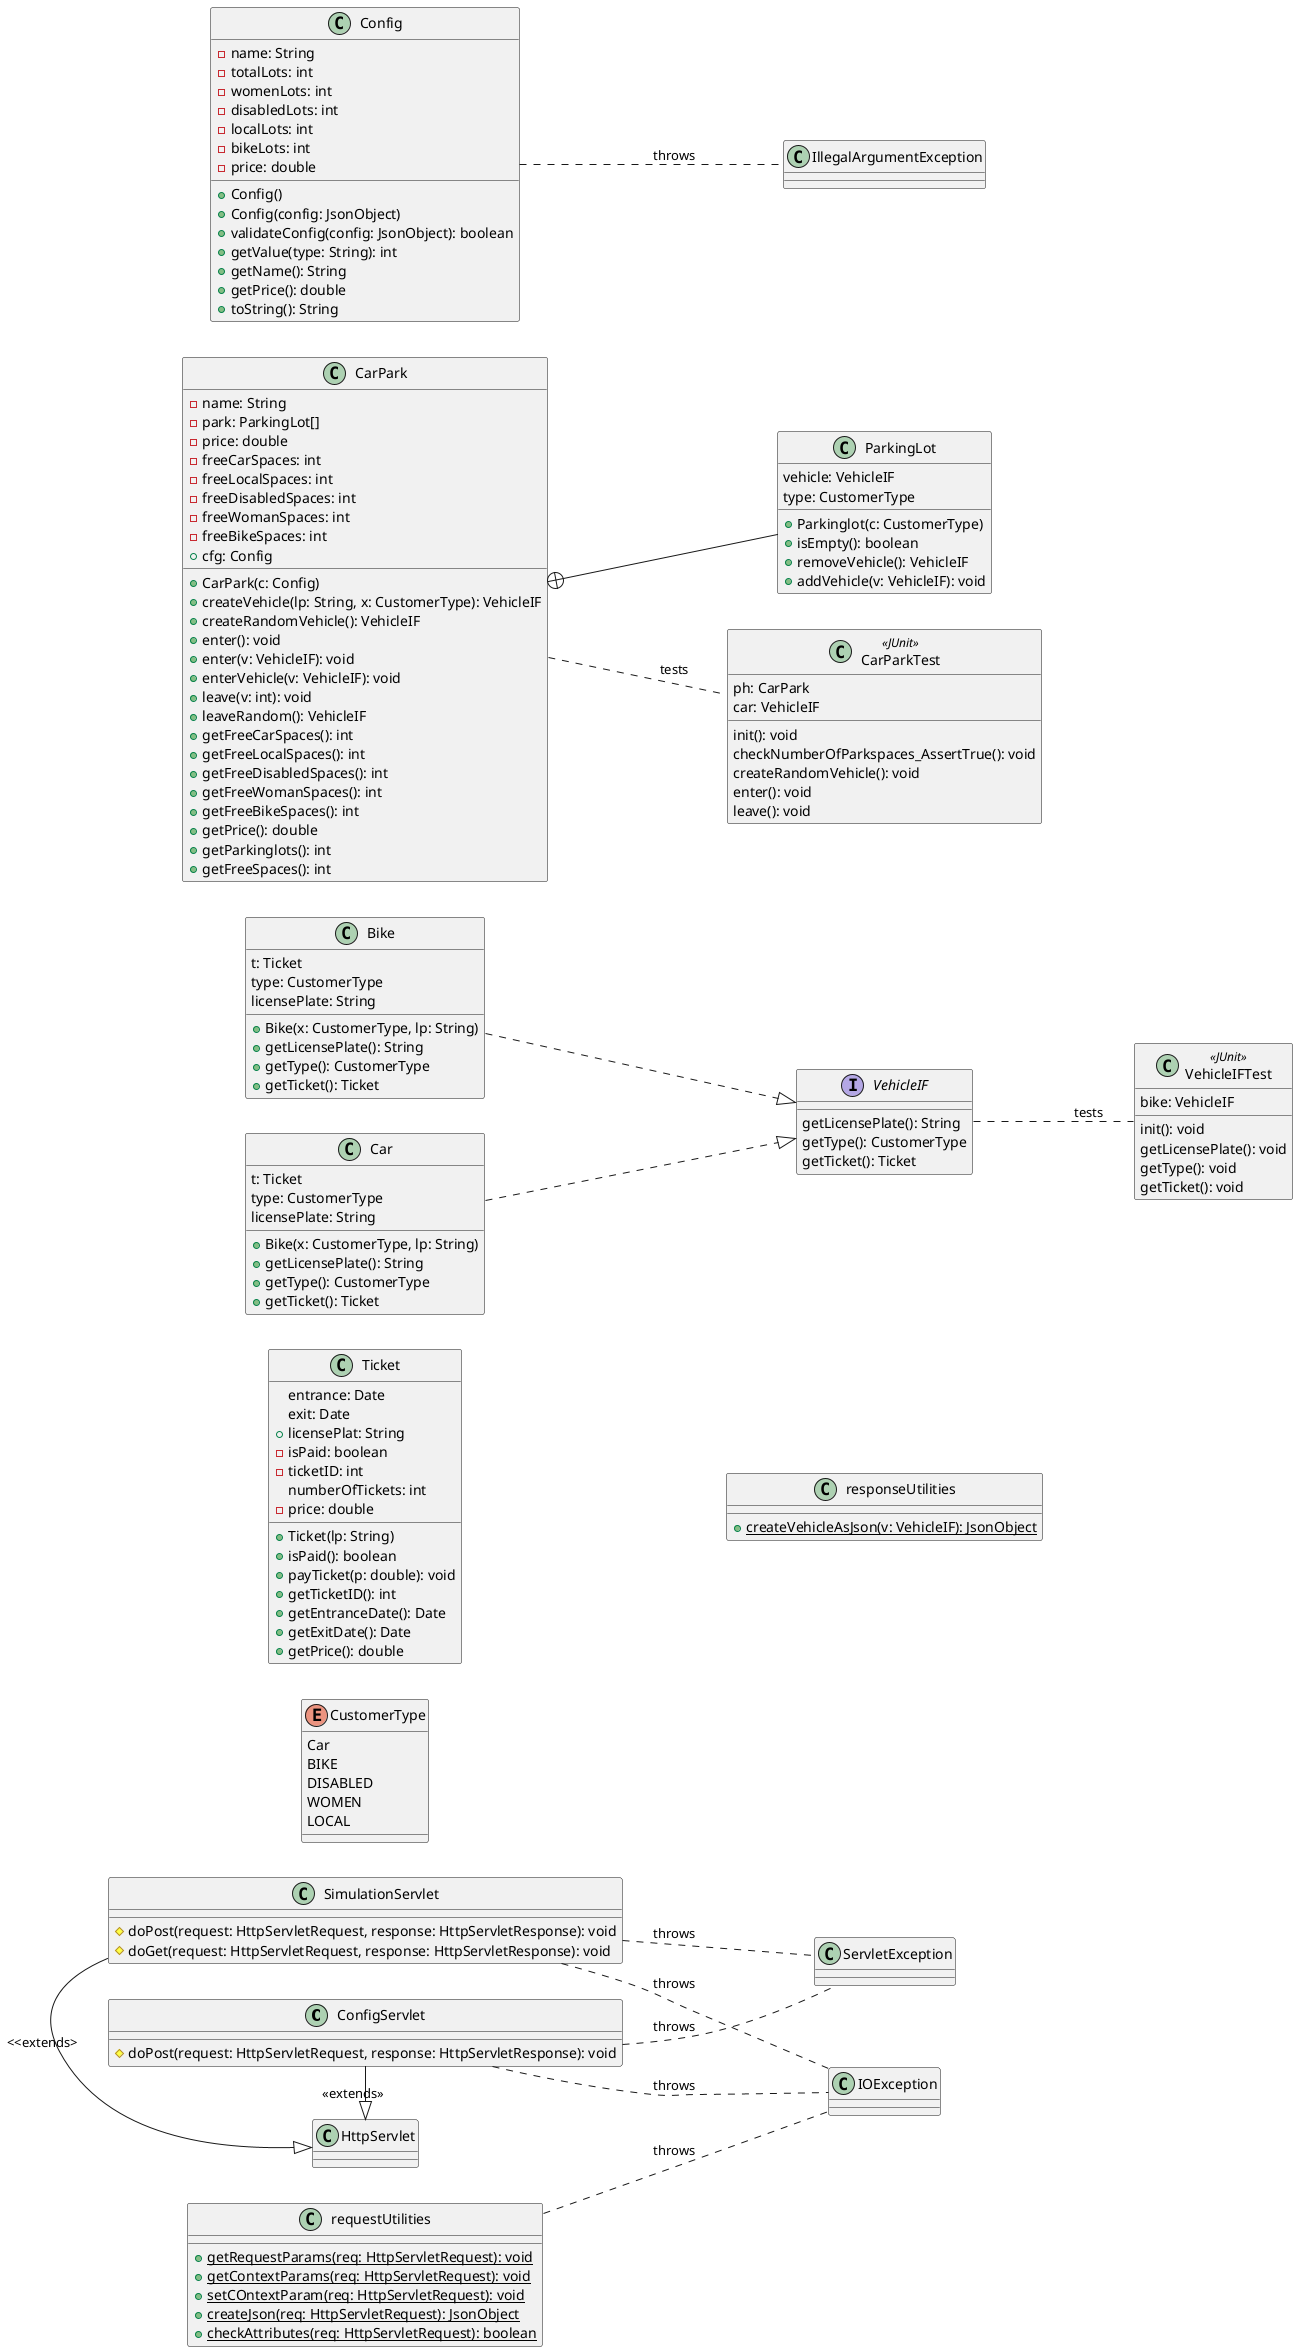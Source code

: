 /**
*Author: Joshua Bäuml
*/

@startuml
left to right direction

class ConfigServlet{
    #doPost(request: HttpServletRequest, response: HttpServletResponse): void
}

class SimulationServlet{
    #doPost(request: HttpServletRequest, response: HttpServletResponse): void
    #doGet(request: HttpServletRequest, response: HttpServletResponse): void
}

interface VehicleIF{
    getLicensePlate(): String
    getType(): CustomerType
    getTicket(): Ticket
}

class Bike{

    t: Ticket
    type: CustomerType
    licensePlate: String

    +Bike(x: CustomerType, lp: String)
    +getLicensePlate(): String
    +getType(): CustomerType
    +getTicket(): Ticket
}


class Car{
        t: Ticket
        type: CustomerType
        licensePlate: String

        +Bike(x: CustomerType, lp: String)
        +getLicensePlate(): String
        +getType(): CustomerType
        +getTicket(): Ticket
}

class CarPark{
    -name: String
    -park: ParkingLot[]
    -price: double
    -freeCarSpaces: int
    -freeLocalSpaces: int
    -freeDisabledSpaces: int
    -freeWomanSpaces: int
    -freeBikeSpaces: int
    +cfg: Config

    +CarPark(c: Config)
    +createVehicle(lp: String, x: CustomerType): VehicleIF
    +createRandomVehicle(): VehicleIF
    +enter(): void
    +enter(v: VehicleIF): void
    +enterVehicle(v: VehicleIF): void
    +leave(v: int): void
    +leaveRandom(): VehicleIF
    +getFreeCarSpaces(): int
    +getFreeLocalSpaces(): int
    +getFreeDisabledSpaces(): int
    +getFreeWomanSpaces(): int
    +getFreeBikeSpaces(): int
    +getPrice(): double
    +getParkinglots(): int
    +getFreeSpaces(): int

}

class ParkingLot{
    vehicle: VehicleIF
    type: CustomerType

    +Parkinglot(c: CustomerType)
    +isEmpty(): boolean
    +removeVehicle(): VehicleIF
    +addVehicle(v: VehicleIF): void
}


class Config{
    -name: String
    -totalLots: int
    -womenLots: int
    -disabledLots: int
    -localLots: int
    -bikeLots: int
    -price: double

    +Config()
    +Config(config: JsonObject)
    +validateConfig(config: JsonObject): boolean
    +getValue(type: String): int
    +getName(): String
    +getPrice(): double
    +toString(): String
}

class Ticket{
    entrance: Date
    exit: Date
    +licensePlat: String
    -isPaid: boolean
    -ticketID: int
    numberOfTickets: int
    -price: double

    +Ticket(lp: String)
    +isPaid(): boolean
    +payTicket(p: double): void
    +getTicketID(): int
    +getEntranceDate(): Date
    +getExitDate(): Date
    +getPrice(): double

}

enum CustomerType{
    Car
    BIKE
    DISABLED
    WOMEN
    LOCAL
}

class requestUtilities{
    {static}+getRequestParams(req: HttpServletRequest): void
    {static}+getContextParams(req: HttpServletRequest): void
    {static}+setCOntextParam(req: HttpServletRequest): void
    {static}+createJson(req: HttpServletRequest): JsonObject
    {static}+checkAttributes(req: HttpServletRequest): boolean
}

class responseUtilities{
    {static}+createVehicleAsJson(v: VehicleIF): JsonObject
}

class CarParkTest <<JUnit>>{
    ph: CarPark
    car: VehicleIF

    init(): void
    checkNumberOfParkspaces_AssertTrue(): void
    createRandomVehicle(): void
    enter(): void
    leave(): void


}

class VehicleIFTest <<JUnit>>{
    bike: VehicleIF

    init(): void
    getLicensePlate(): void
    getType(): void
    getTicket(): void
}

class ServletException
class IOException
class IllegalArgumentException
class HttpServlet


ConfigServlet .. ServletException : throws
ConfigServlet .. IOException : throws
ConfigServlet -|> HttpServlet : <<extends>>

SimulationServlet .. ServletException: throws
SimulationServlet .. IOException: throws
SimulationServlet -|> HttpServlet: <<extends>

requestUtilities .. IOException: throws

Config .. IllegalArgumentException: throws

Bike ..|> VehicleIF
Car ..|> VehicleIF

CarPark +-- ParkingLot

VehicleIF .. VehicleIFTest: tests
CarPark .. CarParkTest: tests


@enduml